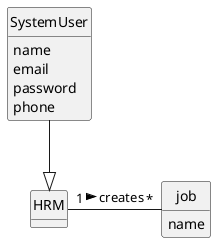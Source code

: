 @startuml
skinparam monochrome true
skinparam packageStyle rectangle
skinparam shadowing false

'left to right direction

skinparam classAttributeIconSize 0

hide circle
hide methods


class SystemUser {
    name
    email
    password
    phone

}
class job
 {
   name
}


class HRM{

}


HRM "1" - "*" job: creates  >
SystemUser --|> HRM
@enduml